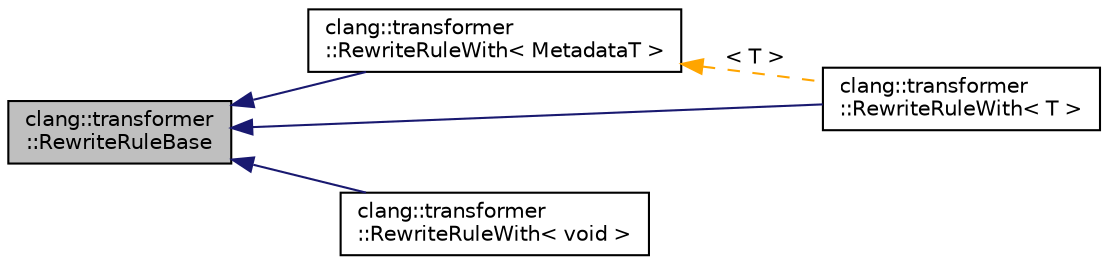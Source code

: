 digraph "clang::transformer::RewriteRuleBase"
{
 // LATEX_PDF_SIZE
  bgcolor="transparent";
  edge [fontname="Helvetica",fontsize="10",labelfontname="Helvetica",labelfontsize="10"];
  node [fontname="Helvetica",fontsize="10",shape=record];
  rankdir="LR";
  Node1 [label="clang::transformer\l::RewriteRuleBase",height=0.2,width=0.4,color="black", fillcolor="grey75", style="filled", fontcolor="black",tooltip="Description of a source-code transformation."];
  Node1 -> Node2 [dir="back",color="midnightblue",fontsize="10",style="solid",fontname="Helvetica"];
  Node2 [label="clang::transformer\l::RewriteRuleWith\< MetadataT \>",height=0.2,width=0.4,color="black",URL="$structclang_1_1transformer_1_1RewriteRuleWith.html",tooltip="A source-code transformation with accompanying metadata."];
  Node2 -> Node3 [dir="back",color="orange",fontsize="10",style="dashed",label=" \< T \>" ,fontname="Helvetica"];
  Node3 [label="clang::transformer\l::RewriteRuleWith\< T \>",height=0.2,width=0.4,color="black",URL="$structclang_1_1transformer_1_1RewriteRuleWith.html",tooltip=" "];
  Node1 -> Node4 [dir="back",color="midnightblue",fontsize="10",style="solid",fontname="Helvetica"];
  Node4 [label="clang::transformer\l::RewriteRuleWith\< void \>",height=0.2,width=0.4,color="black",URL="$structclang_1_1transformer_1_1RewriteRuleWith_3_01void_01_4.html",tooltip=" "];
  Node1 -> Node3 [dir="back",color="midnightblue",fontsize="10",style="solid",fontname="Helvetica"];
}
